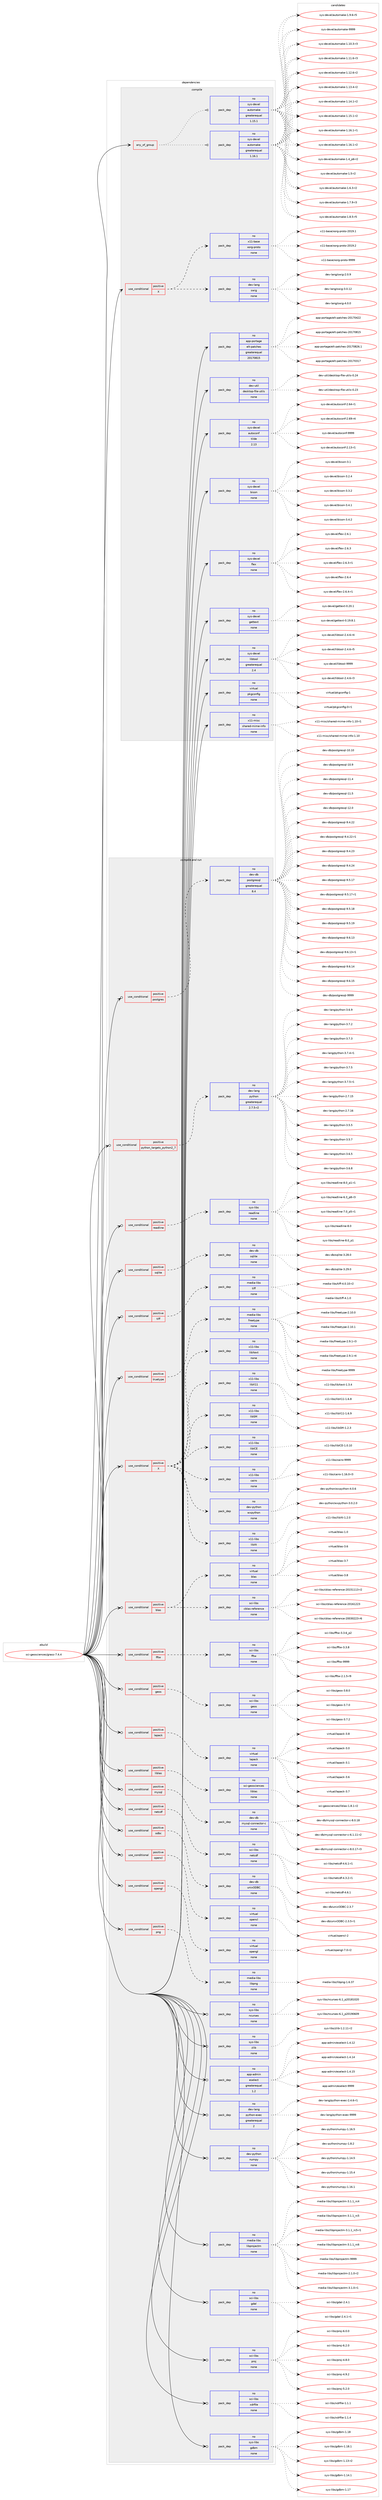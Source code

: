 digraph prolog {

# *************
# Graph options
# *************

newrank=true;
concentrate=true;
compound=true;
graph [rankdir=LR,fontname=Helvetica,fontsize=10,ranksep=1.5];#, ranksep=2.5, nodesep=0.2];
edge  [arrowhead=vee];
node  [fontname=Helvetica,fontsize=10];

# **********
# The ebuild
# **********

subgraph cluster_leftcol {
color=gray;
rank=same;
label=<<i>ebuild</i>>;
id [label="sci-geosciences/grass-7.4.4", color=red, width=4, href="../sci-geosciences/grass-7.4.4.svg"];
}

# ****************
# The dependencies
# ****************

subgraph cluster_midcol {
color=gray;
label=<<i>dependencies</i>>;
subgraph cluster_compile {
fillcolor="#eeeeee";
style=filled;
label=<<i>compile</i>>;
subgraph any14580 {
dependency854120 [label=<<TABLE BORDER="0" CELLBORDER="1" CELLSPACING="0" CELLPADDING="4"><TR><TD CELLPADDING="10">any_of_group</TD></TR></TABLE>>, shape=none, color=red];subgraph pack631668 {
dependency854121 [label=<<TABLE BORDER="0" CELLBORDER="1" CELLSPACING="0" CELLPADDING="4" WIDTH="220"><TR><TD ROWSPAN="6" CELLPADDING="30">pack_dep</TD></TR><TR><TD WIDTH="110">no</TD></TR><TR><TD>sys-devel</TD></TR><TR><TD>automake</TD></TR><TR><TD>greaterequal</TD></TR><TR><TD>1.16.1</TD></TR></TABLE>>, shape=none, color=blue];
}
dependency854120:e -> dependency854121:w [weight=20,style="dotted",arrowhead="oinv"];
subgraph pack631669 {
dependency854122 [label=<<TABLE BORDER="0" CELLBORDER="1" CELLSPACING="0" CELLPADDING="4" WIDTH="220"><TR><TD ROWSPAN="6" CELLPADDING="30">pack_dep</TD></TR><TR><TD WIDTH="110">no</TD></TR><TR><TD>sys-devel</TD></TR><TR><TD>automake</TD></TR><TR><TD>greaterequal</TD></TR><TR><TD>1.15.1</TD></TR></TABLE>>, shape=none, color=blue];
}
dependency854120:e -> dependency854122:w [weight=20,style="dotted",arrowhead="oinv"];
}
id:e -> dependency854120:w [weight=20,style="solid",arrowhead="vee"];
subgraph cond207363 {
dependency854123 [label=<<TABLE BORDER="0" CELLBORDER="1" CELLSPACING="0" CELLPADDING="4"><TR><TD ROWSPAN="3" CELLPADDING="10">use_conditional</TD></TR><TR><TD>positive</TD></TR><TR><TD>X</TD></TR></TABLE>>, shape=none, color=red];
subgraph pack631670 {
dependency854124 [label=<<TABLE BORDER="0" CELLBORDER="1" CELLSPACING="0" CELLPADDING="4" WIDTH="220"><TR><TD ROWSPAN="6" CELLPADDING="30">pack_dep</TD></TR><TR><TD WIDTH="110">no</TD></TR><TR><TD>dev-lang</TD></TR><TR><TD>swig</TD></TR><TR><TD>none</TD></TR><TR><TD></TD></TR></TABLE>>, shape=none, color=blue];
}
dependency854123:e -> dependency854124:w [weight=20,style="dashed",arrowhead="vee"];
subgraph pack631671 {
dependency854125 [label=<<TABLE BORDER="0" CELLBORDER="1" CELLSPACING="0" CELLPADDING="4" WIDTH="220"><TR><TD ROWSPAN="6" CELLPADDING="30">pack_dep</TD></TR><TR><TD WIDTH="110">no</TD></TR><TR><TD>x11-base</TD></TR><TR><TD>xorg-proto</TD></TR><TR><TD>none</TD></TR><TR><TD></TD></TR></TABLE>>, shape=none, color=blue];
}
dependency854123:e -> dependency854125:w [weight=20,style="dashed",arrowhead="vee"];
}
id:e -> dependency854123:w [weight=20,style="solid",arrowhead="vee"];
subgraph pack631672 {
dependency854126 [label=<<TABLE BORDER="0" CELLBORDER="1" CELLSPACING="0" CELLPADDING="4" WIDTH="220"><TR><TD ROWSPAN="6" CELLPADDING="30">pack_dep</TD></TR><TR><TD WIDTH="110">no</TD></TR><TR><TD>app-portage</TD></TR><TR><TD>elt-patches</TD></TR><TR><TD>greaterequal</TD></TR><TR><TD>20170815</TD></TR></TABLE>>, shape=none, color=blue];
}
id:e -> dependency854126:w [weight=20,style="solid",arrowhead="vee"];
subgraph pack631673 {
dependency854127 [label=<<TABLE BORDER="0" CELLBORDER="1" CELLSPACING="0" CELLPADDING="4" WIDTH="220"><TR><TD ROWSPAN="6" CELLPADDING="30">pack_dep</TD></TR><TR><TD WIDTH="110">no</TD></TR><TR><TD>dev-util</TD></TR><TR><TD>desktop-file-utils</TD></TR><TR><TD>none</TD></TR><TR><TD></TD></TR></TABLE>>, shape=none, color=blue];
}
id:e -> dependency854127:w [weight=20,style="solid",arrowhead="vee"];
subgraph pack631674 {
dependency854128 [label=<<TABLE BORDER="0" CELLBORDER="1" CELLSPACING="0" CELLPADDING="4" WIDTH="220"><TR><TD ROWSPAN="6" CELLPADDING="30">pack_dep</TD></TR><TR><TD WIDTH="110">no</TD></TR><TR><TD>sys-devel</TD></TR><TR><TD>autoconf</TD></TR><TR><TD>tilde</TD></TR><TR><TD>2.13</TD></TR></TABLE>>, shape=none, color=blue];
}
id:e -> dependency854128:w [weight=20,style="solid",arrowhead="vee"];
subgraph pack631675 {
dependency854129 [label=<<TABLE BORDER="0" CELLBORDER="1" CELLSPACING="0" CELLPADDING="4" WIDTH="220"><TR><TD ROWSPAN="6" CELLPADDING="30">pack_dep</TD></TR><TR><TD WIDTH="110">no</TD></TR><TR><TD>sys-devel</TD></TR><TR><TD>bison</TD></TR><TR><TD>none</TD></TR><TR><TD></TD></TR></TABLE>>, shape=none, color=blue];
}
id:e -> dependency854129:w [weight=20,style="solid",arrowhead="vee"];
subgraph pack631676 {
dependency854130 [label=<<TABLE BORDER="0" CELLBORDER="1" CELLSPACING="0" CELLPADDING="4" WIDTH="220"><TR><TD ROWSPAN="6" CELLPADDING="30">pack_dep</TD></TR><TR><TD WIDTH="110">no</TD></TR><TR><TD>sys-devel</TD></TR><TR><TD>flex</TD></TR><TR><TD>none</TD></TR><TR><TD></TD></TR></TABLE>>, shape=none, color=blue];
}
id:e -> dependency854130:w [weight=20,style="solid",arrowhead="vee"];
subgraph pack631677 {
dependency854131 [label=<<TABLE BORDER="0" CELLBORDER="1" CELLSPACING="0" CELLPADDING="4" WIDTH="220"><TR><TD ROWSPAN="6" CELLPADDING="30">pack_dep</TD></TR><TR><TD WIDTH="110">no</TD></TR><TR><TD>sys-devel</TD></TR><TR><TD>gettext</TD></TR><TR><TD>none</TD></TR><TR><TD></TD></TR></TABLE>>, shape=none, color=blue];
}
id:e -> dependency854131:w [weight=20,style="solid",arrowhead="vee"];
subgraph pack631678 {
dependency854132 [label=<<TABLE BORDER="0" CELLBORDER="1" CELLSPACING="0" CELLPADDING="4" WIDTH="220"><TR><TD ROWSPAN="6" CELLPADDING="30">pack_dep</TD></TR><TR><TD WIDTH="110">no</TD></TR><TR><TD>sys-devel</TD></TR><TR><TD>libtool</TD></TR><TR><TD>greaterequal</TD></TR><TR><TD>2.4</TD></TR></TABLE>>, shape=none, color=blue];
}
id:e -> dependency854132:w [weight=20,style="solid",arrowhead="vee"];
subgraph pack631679 {
dependency854133 [label=<<TABLE BORDER="0" CELLBORDER="1" CELLSPACING="0" CELLPADDING="4" WIDTH="220"><TR><TD ROWSPAN="6" CELLPADDING="30">pack_dep</TD></TR><TR><TD WIDTH="110">no</TD></TR><TR><TD>virtual</TD></TR><TR><TD>pkgconfig</TD></TR><TR><TD>none</TD></TR><TR><TD></TD></TR></TABLE>>, shape=none, color=blue];
}
id:e -> dependency854133:w [weight=20,style="solid",arrowhead="vee"];
subgraph pack631680 {
dependency854134 [label=<<TABLE BORDER="0" CELLBORDER="1" CELLSPACING="0" CELLPADDING="4" WIDTH="220"><TR><TD ROWSPAN="6" CELLPADDING="30">pack_dep</TD></TR><TR><TD WIDTH="110">no</TD></TR><TR><TD>x11-misc</TD></TR><TR><TD>shared-mime-info</TD></TR><TR><TD>none</TD></TR><TR><TD></TD></TR></TABLE>>, shape=none, color=blue];
}
id:e -> dependency854134:w [weight=20,style="solid",arrowhead="vee"];
}
subgraph cluster_compileandrun {
fillcolor="#eeeeee";
style=filled;
label=<<i>compile and run</i>>;
subgraph cond207364 {
dependency854135 [label=<<TABLE BORDER="0" CELLBORDER="1" CELLSPACING="0" CELLPADDING="4"><TR><TD ROWSPAN="3" CELLPADDING="10">use_conditional</TD></TR><TR><TD>positive</TD></TR><TR><TD>X</TD></TR></TABLE>>, shape=none, color=red];
subgraph pack631681 {
dependency854136 [label=<<TABLE BORDER="0" CELLBORDER="1" CELLSPACING="0" CELLPADDING="4" WIDTH="220"><TR><TD ROWSPAN="6" CELLPADDING="30">pack_dep</TD></TR><TR><TD WIDTH="110">no</TD></TR><TR><TD>dev-python</TD></TR><TR><TD>wxpython</TD></TR><TR><TD>none</TD></TR><TR><TD></TD></TR></TABLE>>, shape=none, color=blue];
}
dependency854135:e -> dependency854136:w [weight=20,style="dashed",arrowhead="vee"];
subgraph pack631682 {
dependency854137 [label=<<TABLE BORDER="0" CELLBORDER="1" CELLSPACING="0" CELLPADDING="4" WIDTH="220"><TR><TD ROWSPAN="6" CELLPADDING="30">pack_dep</TD></TR><TR><TD WIDTH="110">no</TD></TR><TR><TD>x11-libs</TD></TR><TR><TD>cairo</TD></TR><TR><TD>none</TD></TR><TR><TD></TD></TR></TABLE>>, shape=none, color=blue];
}
dependency854135:e -> dependency854137:w [weight=20,style="dashed",arrowhead="vee"];
subgraph pack631683 {
dependency854138 [label=<<TABLE BORDER="0" CELLBORDER="1" CELLSPACING="0" CELLPADDING="4" WIDTH="220"><TR><TD ROWSPAN="6" CELLPADDING="30">pack_dep</TD></TR><TR><TD WIDTH="110">no</TD></TR><TR><TD>x11-libs</TD></TR><TR><TD>libICE</TD></TR><TR><TD>none</TD></TR><TR><TD></TD></TR></TABLE>>, shape=none, color=blue];
}
dependency854135:e -> dependency854138:w [weight=20,style="dashed",arrowhead="vee"];
subgraph pack631684 {
dependency854139 [label=<<TABLE BORDER="0" CELLBORDER="1" CELLSPACING="0" CELLPADDING="4" WIDTH="220"><TR><TD ROWSPAN="6" CELLPADDING="30">pack_dep</TD></TR><TR><TD WIDTH="110">no</TD></TR><TR><TD>x11-libs</TD></TR><TR><TD>libSM</TD></TR><TR><TD>none</TD></TR><TR><TD></TD></TR></TABLE>>, shape=none, color=blue];
}
dependency854135:e -> dependency854139:w [weight=20,style="dashed",arrowhead="vee"];
subgraph pack631685 {
dependency854140 [label=<<TABLE BORDER="0" CELLBORDER="1" CELLSPACING="0" CELLPADDING="4" WIDTH="220"><TR><TD ROWSPAN="6" CELLPADDING="30">pack_dep</TD></TR><TR><TD WIDTH="110">no</TD></TR><TR><TD>x11-libs</TD></TR><TR><TD>libX11</TD></TR><TR><TD>none</TD></TR><TR><TD></TD></TR></TABLE>>, shape=none, color=blue];
}
dependency854135:e -> dependency854140:w [weight=20,style="dashed",arrowhead="vee"];
subgraph pack631686 {
dependency854141 [label=<<TABLE BORDER="0" CELLBORDER="1" CELLSPACING="0" CELLPADDING="4" WIDTH="220"><TR><TD ROWSPAN="6" CELLPADDING="30">pack_dep</TD></TR><TR><TD WIDTH="110">no</TD></TR><TR><TD>x11-libs</TD></TR><TR><TD>libXext</TD></TR><TR><TD>none</TD></TR><TR><TD></TD></TR></TABLE>>, shape=none, color=blue];
}
dependency854135:e -> dependency854141:w [weight=20,style="dashed",arrowhead="vee"];
subgraph pack631687 {
dependency854142 [label=<<TABLE BORDER="0" CELLBORDER="1" CELLSPACING="0" CELLPADDING="4" WIDTH="220"><TR><TD ROWSPAN="6" CELLPADDING="30">pack_dep</TD></TR><TR><TD WIDTH="110">no</TD></TR><TR><TD>x11-libs</TD></TR><TR><TD>libXt</TD></TR><TR><TD>none</TD></TR><TR><TD></TD></TR></TABLE>>, shape=none, color=blue];
}
dependency854135:e -> dependency854142:w [weight=20,style="dashed",arrowhead="vee"];
}
id:e -> dependency854135:w [weight=20,style="solid",arrowhead="odotvee"];
subgraph cond207365 {
dependency854143 [label=<<TABLE BORDER="0" CELLBORDER="1" CELLSPACING="0" CELLPADDING="4"><TR><TD ROWSPAN="3" CELLPADDING="10">use_conditional</TD></TR><TR><TD>positive</TD></TR><TR><TD>blas</TD></TR></TABLE>>, shape=none, color=red];
subgraph pack631688 {
dependency854144 [label=<<TABLE BORDER="0" CELLBORDER="1" CELLSPACING="0" CELLPADDING="4" WIDTH="220"><TR><TD ROWSPAN="6" CELLPADDING="30">pack_dep</TD></TR><TR><TD WIDTH="110">no</TD></TR><TR><TD>sci-libs</TD></TR><TR><TD>cblas-reference</TD></TR><TR><TD>none</TD></TR><TR><TD></TD></TR></TABLE>>, shape=none, color=blue];
}
dependency854143:e -> dependency854144:w [weight=20,style="dashed",arrowhead="vee"];
subgraph pack631689 {
dependency854145 [label=<<TABLE BORDER="0" CELLBORDER="1" CELLSPACING="0" CELLPADDING="4" WIDTH="220"><TR><TD ROWSPAN="6" CELLPADDING="30">pack_dep</TD></TR><TR><TD WIDTH="110">no</TD></TR><TR><TD>virtual</TD></TR><TR><TD>blas</TD></TR><TR><TD>none</TD></TR><TR><TD></TD></TR></TABLE>>, shape=none, color=blue];
}
dependency854143:e -> dependency854145:w [weight=20,style="dashed",arrowhead="vee"];
}
id:e -> dependency854143:w [weight=20,style="solid",arrowhead="odotvee"];
subgraph cond207366 {
dependency854146 [label=<<TABLE BORDER="0" CELLBORDER="1" CELLSPACING="0" CELLPADDING="4"><TR><TD ROWSPAN="3" CELLPADDING="10">use_conditional</TD></TR><TR><TD>positive</TD></TR><TR><TD>fftw</TD></TR></TABLE>>, shape=none, color=red];
subgraph pack631690 {
dependency854147 [label=<<TABLE BORDER="0" CELLBORDER="1" CELLSPACING="0" CELLPADDING="4" WIDTH="220"><TR><TD ROWSPAN="6" CELLPADDING="30">pack_dep</TD></TR><TR><TD WIDTH="110">no</TD></TR><TR><TD>sci-libs</TD></TR><TR><TD>fftw</TD></TR><TR><TD>none</TD></TR><TR><TD></TD></TR></TABLE>>, shape=none, color=blue];
}
dependency854146:e -> dependency854147:w [weight=20,style="dashed",arrowhead="vee"];
}
id:e -> dependency854146:w [weight=20,style="solid",arrowhead="odotvee"];
subgraph cond207367 {
dependency854148 [label=<<TABLE BORDER="0" CELLBORDER="1" CELLSPACING="0" CELLPADDING="4"><TR><TD ROWSPAN="3" CELLPADDING="10">use_conditional</TD></TR><TR><TD>positive</TD></TR><TR><TD>geos</TD></TR></TABLE>>, shape=none, color=red];
subgraph pack631691 {
dependency854149 [label=<<TABLE BORDER="0" CELLBORDER="1" CELLSPACING="0" CELLPADDING="4" WIDTH="220"><TR><TD ROWSPAN="6" CELLPADDING="30">pack_dep</TD></TR><TR><TD WIDTH="110">no</TD></TR><TR><TD>sci-libs</TD></TR><TR><TD>geos</TD></TR><TR><TD>none</TD></TR><TR><TD></TD></TR></TABLE>>, shape=none, color=blue];
}
dependency854148:e -> dependency854149:w [weight=20,style="dashed",arrowhead="vee"];
}
id:e -> dependency854148:w [weight=20,style="solid",arrowhead="odotvee"];
subgraph cond207368 {
dependency854150 [label=<<TABLE BORDER="0" CELLBORDER="1" CELLSPACING="0" CELLPADDING="4"><TR><TD ROWSPAN="3" CELLPADDING="10">use_conditional</TD></TR><TR><TD>positive</TD></TR><TR><TD>lapack</TD></TR></TABLE>>, shape=none, color=red];
subgraph pack631692 {
dependency854151 [label=<<TABLE BORDER="0" CELLBORDER="1" CELLSPACING="0" CELLPADDING="4" WIDTH="220"><TR><TD ROWSPAN="6" CELLPADDING="30">pack_dep</TD></TR><TR><TD WIDTH="110">no</TD></TR><TR><TD>virtual</TD></TR><TR><TD>lapack</TD></TR><TR><TD>none</TD></TR><TR><TD></TD></TR></TABLE>>, shape=none, color=blue];
}
dependency854150:e -> dependency854151:w [weight=20,style="dashed",arrowhead="vee"];
}
id:e -> dependency854150:w [weight=20,style="solid",arrowhead="odotvee"];
subgraph cond207369 {
dependency854152 [label=<<TABLE BORDER="0" CELLBORDER="1" CELLSPACING="0" CELLPADDING="4"><TR><TD ROWSPAN="3" CELLPADDING="10">use_conditional</TD></TR><TR><TD>positive</TD></TR><TR><TD>liblas</TD></TR></TABLE>>, shape=none, color=red];
subgraph pack631693 {
dependency854153 [label=<<TABLE BORDER="0" CELLBORDER="1" CELLSPACING="0" CELLPADDING="4" WIDTH="220"><TR><TD ROWSPAN="6" CELLPADDING="30">pack_dep</TD></TR><TR><TD WIDTH="110">no</TD></TR><TR><TD>sci-geosciences</TD></TR><TR><TD>liblas</TD></TR><TR><TD>none</TD></TR><TR><TD></TD></TR></TABLE>>, shape=none, color=blue];
}
dependency854152:e -> dependency854153:w [weight=20,style="dashed",arrowhead="vee"];
}
id:e -> dependency854152:w [weight=20,style="solid",arrowhead="odotvee"];
subgraph cond207370 {
dependency854154 [label=<<TABLE BORDER="0" CELLBORDER="1" CELLSPACING="0" CELLPADDING="4"><TR><TD ROWSPAN="3" CELLPADDING="10">use_conditional</TD></TR><TR><TD>positive</TD></TR><TR><TD>mysql</TD></TR></TABLE>>, shape=none, color=red];
subgraph pack631694 {
dependency854155 [label=<<TABLE BORDER="0" CELLBORDER="1" CELLSPACING="0" CELLPADDING="4" WIDTH="220"><TR><TD ROWSPAN="6" CELLPADDING="30">pack_dep</TD></TR><TR><TD WIDTH="110">no</TD></TR><TR><TD>dev-db</TD></TR><TR><TD>mysql-connector-c</TD></TR><TR><TD>none</TD></TR><TR><TD></TD></TR></TABLE>>, shape=none, color=blue];
}
dependency854154:e -> dependency854155:w [weight=20,style="dashed",arrowhead="vee"];
}
id:e -> dependency854154:w [weight=20,style="solid",arrowhead="odotvee"];
subgraph cond207371 {
dependency854156 [label=<<TABLE BORDER="0" CELLBORDER="1" CELLSPACING="0" CELLPADDING="4"><TR><TD ROWSPAN="3" CELLPADDING="10">use_conditional</TD></TR><TR><TD>positive</TD></TR><TR><TD>netcdf</TD></TR></TABLE>>, shape=none, color=red];
subgraph pack631695 {
dependency854157 [label=<<TABLE BORDER="0" CELLBORDER="1" CELLSPACING="0" CELLPADDING="4" WIDTH="220"><TR><TD ROWSPAN="6" CELLPADDING="30">pack_dep</TD></TR><TR><TD WIDTH="110">no</TD></TR><TR><TD>sci-libs</TD></TR><TR><TD>netcdf</TD></TR><TR><TD>none</TD></TR><TR><TD></TD></TR></TABLE>>, shape=none, color=blue];
}
dependency854156:e -> dependency854157:w [weight=20,style="dashed",arrowhead="vee"];
}
id:e -> dependency854156:w [weight=20,style="solid",arrowhead="odotvee"];
subgraph cond207372 {
dependency854158 [label=<<TABLE BORDER="0" CELLBORDER="1" CELLSPACING="0" CELLPADDING="4"><TR><TD ROWSPAN="3" CELLPADDING="10">use_conditional</TD></TR><TR><TD>positive</TD></TR><TR><TD>odbc</TD></TR></TABLE>>, shape=none, color=red];
subgraph pack631696 {
dependency854159 [label=<<TABLE BORDER="0" CELLBORDER="1" CELLSPACING="0" CELLPADDING="4" WIDTH="220"><TR><TD ROWSPAN="6" CELLPADDING="30">pack_dep</TD></TR><TR><TD WIDTH="110">no</TD></TR><TR><TD>dev-db</TD></TR><TR><TD>unixODBC</TD></TR><TR><TD>none</TD></TR><TR><TD></TD></TR></TABLE>>, shape=none, color=blue];
}
dependency854158:e -> dependency854159:w [weight=20,style="dashed",arrowhead="vee"];
}
id:e -> dependency854158:w [weight=20,style="solid",arrowhead="odotvee"];
subgraph cond207373 {
dependency854160 [label=<<TABLE BORDER="0" CELLBORDER="1" CELLSPACING="0" CELLPADDING="4"><TR><TD ROWSPAN="3" CELLPADDING="10">use_conditional</TD></TR><TR><TD>positive</TD></TR><TR><TD>opencl</TD></TR></TABLE>>, shape=none, color=red];
subgraph pack631697 {
dependency854161 [label=<<TABLE BORDER="0" CELLBORDER="1" CELLSPACING="0" CELLPADDING="4" WIDTH="220"><TR><TD ROWSPAN="6" CELLPADDING="30">pack_dep</TD></TR><TR><TD WIDTH="110">no</TD></TR><TR><TD>virtual</TD></TR><TR><TD>opencl</TD></TR><TR><TD>none</TD></TR><TR><TD></TD></TR></TABLE>>, shape=none, color=blue];
}
dependency854160:e -> dependency854161:w [weight=20,style="dashed",arrowhead="vee"];
}
id:e -> dependency854160:w [weight=20,style="solid",arrowhead="odotvee"];
subgraph cond207374 {
dependency854162 [label=<<TABLE BORDER="0" CELLBORDER="1" CELLSPACING="0" CELLPADDING="4"><TR><TD ROWSPAN="3" CELLPADDING="10">use_conditional</TD></TR><TR><TD>positive</TD></TR><TR><TD>opengl</TD></TR></TABLE>>, shape=none, color=red];
subgraph pack631698 {
dependency854163 [label=<<TABLE BORDER="0" CELLBORDER="1" CELLSPACING="0" CELLPADDING="4" WIDTH="220"><TR><TD ROWSPAN="6" CELLPADDING="30">pack_dep</TD></TR><TR><TD WIDTH="110">no</TD></TR><TR><TD>virtual</TD></TR><TR><TD>opengl</TD></TR><TR><TD>none</TD></TR><TR><TD></TD></TR></TABLE>>, shape=none, color=blue];
}
dependency854162:e -> dependency854163:w [weight=20,style="dashed",arrowhead="vee"];
}
id:e -> dependency854162:w [weight=20,style="solid",arrowhead="odotvee"];
subgraph cond207375 {
dependency854164 [label=<<TABLE BORDER="0" CELLBORDER="1" CELLSPACING="0" CELLPADDING="4"><TR><TD ROWSPAN="3" CELLPADDING="10">use_conditional</TD></TR><TR><TD>positive</TD></TR><TR><TD>png</TD></TR></TABLE>>, shape=none, color=red];
subgraph pack631699 {
dependency854165 [label=<<TABLE BORDER="0" CELLBORDER="1" CELLSPACING="0" CELLPADDING="4" WIDTH="220"><TR><TD ROWSPAN="6" CELLPADDING="30">pack_dep</TD></TR><TR><TD WIDTH="110">no</TD></TR><TR><TD>media-libs</TD></TR><TR><TD>libpng</TD></TR><TR><TD>none</TD></TR><TR><TD></TD></TR></TABLE>>, shape=none, color=blue];
}
dependency854164:e -> dependency854165:w [weight=20,style="dashed",arrowhead="vee"];
}
id:e -> dependency854164:w [weight=20,style="solid",arrowhead="odotvee"];
subgraph cond207376 {
dependency854166 [label=<<TABLE BORDER="0" CELLBORDER="1" CELLSPACING="0" CELLPADDING="4"><TR><TD ROWSPAN="3" CELLPADDING="10">use_conditional</TD></TR><TR><TD>positive</TD></TR><TR><TD>postgres</TD></TR></TABLE>>, shape=none, color=red];
subgraph pack631700 {
dependency854167 [label=<<TABLE BORDER="0" CELLBORDER="1" CELLSPACING="0" CELLPADDING="4" WIDTH="220"><TR><TD ROWSPAN="6" CELLPADDING="30">pack_dep</TD></TR><TR><TD WIDTH="110">no</TD></TR><TR><TD>dev-db</TD></TR><TR><TD>postgresql</TD></TR><TR><TD>greaterequal</TD></TR><TR><TD>8.4</TD></TR></TABLE>>, shape=none, color=blue];
}
dependency854166:e -> dependency854167:w [weight=20,style="dashed",arrowhead="vee"];
}
id:e -> dependency854166:w [weight=20,style="solid",arrowhead="odotvee"];
subgraph cond207377 {
dependency854168 [label=<<TABLE BORDER="0" CELLBORDER="1" CELLSPACING="0" CELLPADDING="4"><TR><TD ROWSPAN="3" CELLPADDING="10">use_conditional</TD></TR><TR><TD>positive</TD></TR><TR><TD>python_targets_python2_7</TD></TR></TABLE>>, shape=none, color=red];
subgraph pack631701 {
dependency854169 [label=<<TABLE BORDER="0" CELLBORDER="1" CELLSPACING="0" CELLPADDING="4" WIDTH="220"><TR><TD ROWSPAN="6" CELLPADDING="30">pack_dep</TD></TR><TR><TD WIDTH="110">no</TD></TR><TR><TD>dev-lang</TD></TR><TR><TD>python</TD></TR><TR><TD>greaterequal</TD></TR><TR><TD>2.7.5-r2</TD></TR></TABLE>>, shape=none, color=blue];
}
dependency854168:e -> dependency854169:w [weight=20,style="dashed",arrowhead="vee"];
}
id:e -> dependency854168:w [weight=20,style="solid",arrowhead="odotvee"];
subgraph cond207378 {
dependency854170 [label=<<TABLE BORDER="0" CELLBORDER="1" CELLSPACING="0" CELLPADDING="4"><TR><TD ROWSPAN="3" CELLPADDING="10">use_conditional</TD></TR><TR><TD>positive</TD></TR><TR><TD>readline</TD></TR></TABLE>>, shape=none, color=red];
subgraph pack631702 {
dependency854171 [label=<<TABLE BORDER="0" CELLBORDER="1" CELLSPACING="0" CELLPADDING="4" WIDTH="220"><TR><TD ROWSPAN="6" CELLPADDING="30">pack_dep</TD></TR><TR><TD WIDTH="110">no</TD></TR><TR><TD>sys-libs</TD></TR><TR><TD>readline</TD></TR><TR><TD>none</TD></TR><TR><TD></TD></TR></TABLE>>, shape=none, color=blue];
}
dependency854170:e -> dependency854171:w [weight=20,style="dashed",arrowhead="vee"];
}
id:e -> dependency854170:w [weight=20,style="solid",arrowhead="odotvee"];
subgraph cond207379 {
dependency854172 [label=<<TABLE BORDER="0" CELLBORDER="1" CELLSPACING="0" CELLPADDING="4"><TR><TD ROWSPAN="3" CELLPADDING="10">use_conditional</TD></TR><TR><TD>positive</TD></TR><TR><TD>sqlite</TD></TR></TABLE>>, shape=none, color=red];
subgraph pack631703 {
dependency854173 [label=<<TABLE BORDER="0" CELLBORDER="1" CELLSPACING="0" CELLPADDING="4" WIDTH="220"><TR><TD ROWSPAN="6" CELLPADDING="30">pack_dep</TD></TR><TR><TD WIDTH="110">no</TD></TR><TR><TD>dev-db</TD></TR><TR><TD>sqlite</TD></TR><TR><TD>none</TD></TR><TR><TD></TD></TR></TABLE>>, shape=none, color=blue];
}
dependency854172:e -> dependency854173:w [weight=20,style="dashed",arrowhead="vee"];
}
id:e -> dependency854172:w [weight=20,style="solid",arrowhead="odotvee"];
subgraph cond207380 {
dependency854174 [label=<<TABLE BORDER="0" CELLBORDER="1" CELLSPACING="0" CELLPADDING="4"><TR><TD ROWSPAN="3" CELLPADDING="10">use_conditional</TD></TR><TR><TD>positive</TD></TR><TR><TD>tiff</TD></TR></TABLE>>, shape=none, color=red];
subgraph pack631704 {
dependency854175 [label=<<TABLE BORDER="0" CELLBORDER="1" CELLSPACING="0" CELLPADDING="4" WIDTH="220"><TR><TD ROWSPAN="6" CELLPADDING="30">pack_dep</TD></TR><TR><TD WIDTH="110">no</TD></TR><TR><TD>media-libs</TD></TR><TR><TD>tiff</TD></TR><TR><TD>none</TD></TR><TR><TD></TD></TR></TABLE>>, shape=none, color=blue];
}
dependency854174:e -> dependency854175:w [weight=20,style="dashed",arrowhead="vee"];
}
id:e -> dependency854174:w [weight=20,style="solid",arrowhead="odotvee"];
subgraph cond207381 {
dependency854176 [label=<<TABLE BORDER="0" CELLBORDER="1" CELLSPACING="0" CELLPADDING="4"><TR><TD ROWSPAN="3" CELLPADDING="10">use_conditional</TD></TR><TR><TD>positive</TD></TR><TR><TD>truetype</TD></TR></TABLE>>, shape=none, color=red];
subgraph pack631705 {
dependency854177 [label=<<TABLE BORDER="0" CELLBORDER="1" CELLSPACING="0" CELLPADDING="4" WIDTH="220"><TR><TD ROWSPAN="6" CELLPADDING="30">pack_dep</TD></TR><TR><TD WIDTH="110">no</TD></TR><TR><TD>media-libs</TD></TR><TR><TD>freetype</TD></TR><TR><TD>none</TD></TR><TR><TD></TD></TR></TABLE>>, shape=none, color=blue];
}
dependency854176:e -> dependency854177:w [weight=20,style="dashed",arrowhead="vee"];
}
id:e -> dependency854176:w [weight=20,style="solid",arrowhead="odotvee"];
subgraph pack631706 {
dependency854178 [label=<<TABLE BORDER="0" CELLBORDER="1" CELLSPACING="0" CELLPADDING="4" WIDTH="220"><TR><TD ROWSPAN="6" CELLPADDING="30">pack_dep</TD></TR><TR><TD WIDTH="110">no</TD></TR><TR><TD>app-admin</TD></TR><TR><TD>eselect</TD></TR><TR><TD>greaterequal</TD></TR><TR><TD>1.2</TD></TR></TABLE>>, shape=none, color=blue];
}
id:e -> dependency854178:w [weight=20,style="solid",arrowhead="odotvee"];
subgraph pack631707 {
dependency854179 [label=<<TABLE BORDER="0" CELLBORDER="1" CELLSPACING="0" CELLPADDING="4" WIDTH="220"><TR><TD ROWSPAN="6" CELLPADDING="30">pack_dep</TD></TR><TR><TD WIDTH="110">no</TD></TR><TR><TD>dev-lang</TD></TR><TR><TD>python-exec</TD></TR><TR><TD>greaterequal</TD></TR><TR><TD>2</TD></TR></TABLE>>, shape=none, color=blue];
}
id:e -> dependency854179:w [weight=20,style="solid",arrowhead="odotvee"];
subgraph pack631708 {
dependency854180 [label=<<TABLE BORDER="0" CELLBORDER="1" CELLSPACING="0" CELLPADDING="4" WIDTH="220"><TR><TD ROWSPAN="6" CELLPADDING="30">pack_dep</TD></TR><TR><TD WIDTH="110">no</TD></TR><TR><TD>dev-python</TD></TR><TR><TD>numpy</TD></TR><TR><TD>none</TD></TR><TR><TD></TD></TR></TABLE>>, shape=none, color=blue];
}
id:e -> dependency854180:w [weight=20,style="solid",arrowhead="odotvee"];
subgraph pack631709 {
dependency854181 [label=<<TABLE BORDER="0" CELLBORDER="1" CELLSPACING="0" CELLPADDING="4" WIDTH="220"><TR><TD ROWSPAN="6" CELLPADDING="30">pack_dep</TD></TR><TR><TD WIDTH="110">no</TD></TR><TR><TD>media-libs</TD></TR><TR><TD>libprojectm</TD></TR><TR><TD>none</TD></TR><TR><TD></TD></TR></TABLE>>, shape=none, color=blue];
}
id:e -> dependency854181:w [weight=20,style="solid",arrowhead="odotvee"];
subgraph pack631710 {
dependency854182 [label=<<TABLE BORDER="0" CELLBORDER="1" CELLSPACING="0" CELLPADDING="4" WIDTH="220"><TR><TD ROWSPAN="6" CELLPADDING="30">pack_dep</TD></TR><TR><TD WIDTH="110">no</TD></TR><TR><TD>sci-libs</TD></TR><TR><TD>gdal</TD></TR><TR><TD>none</TD></TR><TR><TD></TD></TR></TABLE>>, shape=none, color=blue];
}
id:e -> dependency854182:w [weight=20,style="solid",arrowhead="odotvee"];
subgraph pack631711 {
dependency854183 [label=<<TABLE BORDER="0" CELLBORDER="1" CELLSPACING="0" CELLPADDING="4" WIDTH="220"><TR><TD ROWSPAN="6" CELLPADDING="30">pack_dep</TD></TR><TR><TD WIDTH="110">no</TD></TR><TR><TD>sci-libs</TD></TR><TR><TD>proj</TD></TR><TR><TD>none</TD></TR><TR><TD></TD></TR></TABLE>>, shape=none, color=blue];
}
id:e -> dependency854183:w [weight=20,style="solid",arrowhead="odotvee"];
subgraph pack631712 {
dependency854184 [label=<<TABLE BORDER="0" CELLBORDER="1" CELLSPACING="0" CELLPADDING="4" WIDTH="220"><TR><TD ROWSPAN="6" CELLPADDING="30">pack_dep</TD></TR><TR><TD WIDTH="110">no</TD></TR><TR><TD>sci-libs</TD></TR><TR><TD>xdrfile</TD></TR><TR><TD>none</TD></TR><TR><TD></TD></TR></TABLE>>, shape=none, color=blue];
}
id:e -> dependency854184:w [weight=20,style="solid",arrowhead="odotvee"];
subgraph pack631713 {
dependency854185 [label=<<TABLE BORDER="0" CELLBORDER="1" CELLSPACING="0" CELLPADDING="4" WIDTH="220"><TR><TD ROWSPAN="6" CELLPADDING="30">pack_dep</TD></TR><TR><TD WIDTH="110">no</TD></TR><TR><TD>sys-libs</TD></TR><TR><TD>gdbm</TD></TR><TR><TD>none</TD></TR><TR><TD></TD></TR></TABLE>>, shape=none, color=blue];
}
id:e -> dependency854185:w [weight=20,style="solid",arrowhead="odotvee"];
subgraph pack631714 {
dependency854186 [label=<<TABLE BORDER="0" CELLBORDER="1" CELLSPACING="0" CELLPADDING="4" WIDTH="220"><TR><TD ROWSPAN="6" CELLPADDING="30">pack_dep</TD></TR><TR><TD WIDTH="110">no</TD></TR><TR><TD>sys-libs</TD></TR><TR><TD>ncurses</TD></TR><TR><TD>none</TD></TR><TR><TD></TD></TR></TABLE>>, shape=none, color=blue];
}
id:e -> dependency854186:w [weight=20,style="solid",arrowhead="odotvee"];
subgraph pack631715 {
dependency854187 [label=<<TABLE BORDER="0" CELLBORDER="1" CELLSPACING="0" CELLPADDING="4" WIDTH="220"><TR><TD ROWSPAN="6" CELLPADDING="30">pack_dep</TD></TR><TR><TD WIDTH="110">no</TD></TR><TR><TD>sys-libs</TD></TR><TR><TD>zlib</TD></TR><TR><TD>none</TD></TR><TR><TD></TD></TR></TABLE>>, shape=none, color=blue];
}
id:e -> dependency854187:w [weight=20,style="solid",arrowhead="odotvee"];
}
subgraph cluster_run {
fillcolor="#eeeeee";
style=filled;
label=<<i>run</i>>;
}
}

# **************
# The candidates
# **************

subgraph cluster_choices {
rank=same;
color=gray;
label=<<i>candidates</i>>;

subgraph choice631668 {
color=black;
nodesep=1;
choice11512111545100101118101108479711711611110997107101454946494846514511451 [label="sys-devel/automake-1.10.3-r3", color=red, width=4,href="../sys-devel/automake-1.10.3-r3.svg"];
choice11512111545100101118101108479711711611110997107101454946494946544511451 [label="sys-devel/automake-1.11.6-r3", color=red, width=4,href="../sys-devel/automake-1.11.6-r3.svg"];
choice11512111545100101118101108479711711611110997107101454946495046544511450 [label="sys-devel/automake-1.12.6-r2", color=red, width=4,href="../sys-devel/automake-1.12.6-r2.svg"];
choice11512111545100101118101108479711711611110997107101454946495146524511450 [label="sys-devel/automake-1.13.4-r2", color=red, width=4,href="../sys-devel/automake-1.13.4-r2.svg"];
choice11512111545100101118101108479711711611110997107101454946495246494511450 [label="sys-devel/automake-1.14.1-r2", color=red, width=4,href="../sys-devel/automake-1.14.1-r2.svg"];
choice11512111545100101118101108479711711611110997107101454946495346494511450 [label="sys-devel/automake-1.15.1-r2", color=red, width=4,href="../sys-devel/automake-1.15.1-r2.svg"];
choice11512111545100101118101108479711711611110997107101454946495446494511449 [label="sys-devel/automake-1.16.1-r1", color=red, width=4,href="../sys-devel/automake-1.16.1-r1.svg"];
choice11512111545100101118101108479711711611110997107101454946495446494511450 [label="sys-devel/automake-1.16.1-r2", color=red, width=4,href="../sys-devel/automake-1.16.1-r2.svg"];
choice115121115451001011181011084797117116111109971071014549465295112544511450 [label="sys-devel/automake-1.4_p6-r2", color=red, width=4,href="../sys-devel/automake-1.4_p6-r2.svg"];
choice11512111545100101118101108479711711611110997107101454946534511450 [label="sys-devel/automake-1.5-r2", color=red, width=4,href="../sys-devel/automake-1.5-r2.svg"];
choice115121115451001011181011084797117116111109971071014549465446514511450 [label="sys-devel/automake-1.6.3-r2", color=red, width=4,href="../sys-devel/automake-1.6.3-r2.svg"];
choice115121115451001011181011084797117116111109971071014549465546574511451 [label="sys-devel/automake-1.7.9-r3", color=red, width=4,href="../sys-devel/automake-1.7.9-r3.svg"];
choice115121115451001011181011084797117116111109971071014549465646534511453 [label="sys-devel/automake-1.8.5-r5", color=red, width=4,href="../sys-devel/automake-1.8.5-r5.svg"];
choice115121115451001011181011084797117116111109971071014549465746544511453 [label="sys-devel/automake-1.9.6-r5", color=red, width=4,href="../sys-devel/automake-1.9.6-r5.svg"];
choice115121115451001011181011084797117116111109971071014557575757 [label="sys-devel/automake-9999", color=red, width=4,href="../sys-devel/automake-9999.svg"];
dependency854121:e -> choice11512111545100101118101108479711711611110997107101454946494846514511451:w [style=dotted,weight="100"];
dependency854121:e -> choice11512111545100101118101108479711711611110997107101454946494946544511451:w [style=dotted,weight="100"];
dependency854121:e -> choice11512111545100101118101108479711711611110997107101454946495046544511450:w [style=dotted,weight="100"];
dependency854121:e -> choice11512111545100101118101108479711711611110997107101454946495146524511450:w [style=dotted,weight="100"];
dependency854121:e -> choice11512111545100101118101108479711711611110997107101454946495246494511450:w [style=dotted,weight="100"];
dependency854121:e -> choice11512111545100101118101108479711711611110997107101454946495346494511450:w [style=dotted,weight="100"];
dependency854121:e -> choice11512111545100101118101108479711711611110997107101454946495446494511449:w [style=dotted,weight="100"];
dependency854121:e -> choice11512111545100101118101108479711711611110997107101454946495446494511450:w [style=dotted,weight="100"];
dependency854121:e -> choice115121115451001011181011084797117116111109971071014549465295112544511450:w [style=dotted,weight="100"];
dependency854121:e -> choice11512111545100101118101108479711711611110997107101454946534511450:w [style=dotted,weight="100"];
dependency854121:e -> choice115121115451001011181011084797117116111109971071014549465446514511450:w [style=dotted,weight="100"];
dependency854121:e -> choice115121115451001011181011084797117116111109971071014549465546574511451:w [style=dotted,weight="100"];
dependency854121:e -> choice115121115451001011181011084797117116111109971071014549465646534511453:w [style=dotted,weight="100"];
dependency854121:e -> choice115121115451001011181011084797117116111109971071014549465746544511453:w [style=dotted,weight="100"];
dependency854121:e -> choice115121115451001011181011084797117116111109971071014557575757:w [style=dotted,weight="100"];
}
subgraph choice631669 {
color=black;
nodesep=1;
choice11512111545100101118101108479711711611110997107101454946494846514511451 [label="sys-devel/automake-1.10.3-r3", color=red, width=4,href="../sys-devel/automake-1.10.3-r3.svg"];
choice11512111545100101118101108479711711611110997107101454946494946544511451 [label="sys-devel/automake-1.11.6-r3", color=red, width=4,href="../sys-devel/automake-1.11.6-r3.svg"];
choice11512111545100101118101108479711711611110997107101454946495046544511450 [label="sys-devel/automake-1.12.6-r2", color=red, width=4,href="../sys-devel/automake-1.12.6-r2.svg"];
choice11512111545100101118101108479711711611110997107101454946495146524511450 [label="sys-devel/automake-1.13.4-r2", color=red, width=4,href="../sys-devel/automake-1.13.4-r2.svg"];
choice11512111545100101118101108479711711611110997107101454946495246494511450 [label="sys-devel/automake-1.14.1-r2", color=red, width=4,href="../sys-devel/automake-1.14.1-r2.svg"];
choice11512111545100101118101108479711711611110997107101454946495346494511450 [label="sys-devel/automake-1.15.1-r2", color=red, width=4,href="../sys-devel/automake-1.15.1-r2.svg"];
choice11512111545100101118101108479711711611110997107101454946495446494511449 [label="sys-devel/automake-1.16.1-r1", color=red, width=4,href="../sys-devel/automake-1.16.1-r1.svg"];
choice11512111545100101118101108479711711611110997107101454946495446494511450 [label="sys-devel/automake-1.16.1-r2", color=red, width=4,href="../sys-devel/automake-1.16.1-r2.svg"];
choice115121115451001011181011084797117116111109971071014549465295112544511450 [label="sys-devel/automake-1.4_p6-r2", color=red, width=4,href="../sys-devel/automake-1.4_p6-r2.svg"];
choice11512111545100101118101108479711711611110997107101454946534511450 [label="sys-devel/automake-1.5-r2", color=red, width=4,href="../sys-devel/automake-1.5-r2.svg"];
choice115121115451001011181011084797117116111109971071014549465446514511450 [label="sys-devel/automake-1.6.3-r2", color=red, width=4,href="../sys-devel/automake-1.6.3-r2.svg"];
choice115121115451001011181011084797117116111109971071014549465546574511451 [label="sys-devel/automake-1.7.9-r3", color=red, width=4,href="../sys-devel/automake-1.7.9-r3.svg"];
choice115121115451001011181011084797117116111109971071014549465646534511453 [label="sys-devel/automake-1.8.5-r5", color=red, width=4,href="../sys-devel/automake-1.8.5-r5.svg"];
choice115121115451001011181011084797117116111109971071014549465746544511453 [label="sys-devel/automake-1.9.6-r5", color=red, width=4,href="../sys-devel/automake-1.9.6-r5.svg"];
choice115121115451001011181011084797117116111109971071014557575757 [label="sys-devel/automake-9999", color=red, width=4,href="../sys-devel/automake-9999.svg"];
dependency854122:e -> choice11512111545100101118101108479711711611110997107101454946494846514511451:w [style=dotted,weight="100"];
dependency854122:e -> choice11512111545100101118101108479711711611110997107101454946494946544511451:w [style=dotted,weight="100"];
dependency854122:e -> choice11512111545100101118101108479711711611110997107101454946495046544511450:w [style=dotted,weight="100"];
dependency854122:e -> choice11512111545100101118101108479711711611110997107101454946495146524511450:w [style=dotted,weight="100"];
dependency854122:e -> choice11512111545100101118101108479711711611110997107101454946495246494511450:w [style=dotted,weight="100"];
dependency854122:e -> choice11512111545100101118101108479711711611110997107101454946495346494511450:w [style=dotted,weight="100"];
dependency854122:e -> choice11512111545100101118101108479711711611110997107101454946495446494511449:w [style=dotted,weight="100"];
dependency854122:e -> choice11512111545100101118101108479711711611110997107101454946495446494511450:w [style=dotted,weight="100"];
dependency854122:e -> choice115121115451001011181011084797117116111109971071014549465295112544511450:w [style=dotted,weight="100"];
dependency854122:e -> choice11512111545100101118101108479711711611110997107101454946534511450:w [style=dotted,weight="100"];
dependency854122:e -> choice115121115451001011181011084797117116111109971071014549465446514511450:w [style=dotted,weight="100"];
dependency854122:e -> choice115121115451001011181011084797117116111109971071014549465546574511451:w [style=dotted,weight="100"];
dependency854122:e -> choice115121115451001011181011084797117116111109971071014549465646534511453:w [style=dotted,weight="100"];
dependency854122:e -> choice115121115451001011181011084797117116111109971071014549465746544511453:w [style=dotted,weight="100"];
dependency854122:e -> choice115121115451001011181011084797117116111109971071014557575757:w [style=dotted,weight="100"];
}
subgraph choice631670 {
color=black;
nodesep=1;
choice100101118451089711010347115119105103455046484657 [label="dev-lang/swig-2.0.9", color=red, width=4,href="../dev-lang/swig-2.0.9.svg"];
choice10010111845108971101034711511910510345514648464950 [label="dev-lang/swig-3.0.12", color=red, width=4,href="../dev-lang/swig-3.0.12.svg"];
choice100101118451089711010347115119105103455246484648 [label="dev-lang/swig-4.0.0", color=red, width=4,href="../dev-lang/swig-4.0.0.svg"];
dependency854124:e -> choice100101118451089711010347115119105103455046484657:w [style=dotted,weight="100"];
dependency854124:e -> choice10010111845108971101034711511910510345514648464950:w [style=dotted,weight="100"];
dependency854124:e -> choice100101118451089711010347115119105103455246484648:w [style=dotted,weight="100"];
}
subgraph choice631671 {
color=black;
nodesep=1;
choice1204949459897115101471201111141034511211411111611145504849574649 [label="x11-base/xorg-proto-2019.1", color=red, width=4,href="../x11-base/xorg-proto-2019.1.svg"];
choice1204949459897115101471201111141034511211411111611145504849574650 [label="x11-base/xorg-proto-2019.2", color=red, width=4,href="../x11-base/xorg-proto-2019.2.svg"];
choice120494945989711510147120111114103451121141111161114557575757 [label="x11-base/xorg-proto-9999", color=red, width=4,href="../x11-base/xorg-proto-9999.svg"];
dependency854125:e -> choice1204949459897115101471201111141034511211411111611145504849574649:w [style=dotted,weight="100"];
dependency854125:e -> choice1204949459897115101471201111141034511211411111611145504849574650:w [style=dotted,weight="100"];
dependency854125:e -> choice120494945989711510147120111114103451121141111161114557575757:w [style=dotted,weight="100"];
}
subgraph choice631672 {
color=black;
nodesep=1;
choice97112112451121111141169710310147101108116451129711699104101115455048495548514955 [label="app-portage/elt-patches-20170317", color=red, width=4,href="../app-portage/elt-patches-20170317.svg"];
choice97112112451121111141169710310147101108116451129711699104101115455048495548525050 [label="app-portage/elt-patches-20170422", color=red, width=4,href="../app-portage/elt-patches-20170422.svg"];
choice97112112451121111141169710310147101108116451129711699104101115455048495548564953 [label="app-portage/elt-patches-20170815", color=red, width=4,href="../app-portage/elt-patches-20170815.svg"];
choice971121124511211111411697103101471011081164511297116991041011154550484955485650544649 [label="app-portage/elt-patches-20170826.1", color=red, width=4,href="../app-portage/elt-patches-20170826.1.svg"];
dependency854126:e -> choice97112112451121111141169710310147101108116451129711699104101115455048495548514955:w [style=dotted,weight="100"];
dependency854126:e -> choice97112112451121111141169710310147101108116451129711699104101115455048495548525050:w [style=dotted,weight="100"];
dependency854126:e -> choice97112112451121111141169710310147101108116451129711699104101115455048495548564953:w [style=dotted,weight="100"];
dependency854126:e -> choice971121124511211111411697103101471011081164511297116991041011154550484955485650544649:w [style=dotted,weight="100"];
}
subgraph choice631673 {
color=black;
nodesep=1;
choice100101118451171161051084710010111510711611111245102105108101451171161051081154548465051 [label="dev-util/desktop-file-utils-0.23", color=red, width=4,href="../dev-util/desktop-file-utils-0.23.svg"];
choice100101118451171161051084710010111510711611111245102105108101451171161051081154548465052 [label="dev-util/desktop-file-utils-0.24", color=red, width=4,href="../dev-util/desktop-file-utils-0.24.svg"];
dependency854127:e -> choice100101118451171161051084710010111510711611111245102105108101451171161051081154548465051:w [style=dotted,weight="100"];
dependency854127:e -> choice100101118451171161051084710010111510711611111245102105108101451171161051081154548465052:w [style=dotted,weight="100"];
}
subgraph choice631674 {
color=black;
nodesep=1;
choice1151211154510010111810110847971171161119911111010245504649514511449 [label="sys-devel/autoconf-2.13-r1", color=red, width=4,href="../sys-devel/autoconf-2.13-r1.svg"];
choice1151211154510010111810110847971171161119911111010245504654524511449 [label="sys-devel/autoconf-2.64-r1", color=red, width=4,href="../sys-devel/autoconf-2.64-r1.svg"];
choice1151211154510010111810110847971171161119911111010245504654574511452 [label="sys-devel/autoconf-2.69-r4", color=red, width=4,href="../sys-devel/autoconf-2.69-r4.svg"];
choice115121115451001011181011084797117116111991111101024557575757 [label="sys-devel/autoconf-9999", color=red, width=4,href="../sys-devel/autoconf-9999.svg"];
dependency854128:e -> choice1151211154510010111810110847971171161119911111010245504649514511449:w [style=dotted,weight="100"];
dependency854128:e -> choice1151211154510010111810110847971171161119911111010245504654524511449:w [style=dotted,weight="100"];
dependency854128:e -> choice1151211154510010111810110847971171161119911111010245504654574511452:w [style=dotted,weight="100"];
dependency854128:e -> choice115121115451001011181011084797117116111991111101024557575757:w [style=dotted,weight="100"];
}
subgraph choice631675 {
color=black;
nodesep=1;
choice11512111545100101118101108479810511511111045514649 [label="sys-devel/bison-3.1", color=red, width=4,href="../sys-devel/bison-3.1.svg"];
choice115121115451001011181011084798105115111110455146504652 [label="sys-devel/bison-3.2.4", color=red, width=4,href="../sys-devel/bison-3.2.4.svg"];
choice115121115451001011181011084798105115111110455146514650 [label="sys-devel/bison-3.3.2", color=red, width=4,href="../sys-devel/bison-3.3.2.svg"];
choice115121115451001011181011084798105115111110455146524649 [label="sys-devel/bison-3.4.1", color=red, width=4,href="../sys-devel/bison-3.4.1.svg"];
choice115121115451001011181011084798105115111110455146524650 [label="sys-devel/bison-3.4.2", color=red, width=4,href="../sys-devel/bison-3.4.2.svg"];
dependency854129:e -> choice11512111545100101118101108479810511511111045514649:w [style=dotted,weight="100"];
dependency854129:e -> choice115121115451001011181011084798105115111110455146504652:w [style=dotted,weight="100"];
dependency854129:e -> choice115121115451001011181011084798105115111110455146514650:w [style=dotted,weight="100"];
dependency854129:e -> choice115121115451001011181011084798105115111110455146524649:w [style=dotted,weight="100"];
dependency854129:e -> choice115121115451001011181011084798105115111110455146524650:w [style=dotted,weight="100"];
}
subgraph choice631676 {
color=black;
nodesep=1;
choice1151211154510010111810110847102108101120455046544649 [label="sys-devel/flex-2.6.1", color=red, width=4,href="../sys-devel/flex-2.6.1.svg"];
choice1151211154510010111810110847102108101120455046544651 [label="sys-devel/flex-2.6.3", color=red, width=4,href="../sys-devel/flex-2.6.3.svg"];
choice11512111545100101118101108471021081011204550465446514511449 [label="sys-devel/flex-2.6.3-r1", color=red, width=4,href="../sys-devel/flex-2.6.3-r1.svg"];
choice1151211154510010111810110847102108101120455046544652 [label="sys-devel/flex-2.6.4", color=red, width=4,href="../sys-devel/flex-2.6.4.svg"];
choice11512111545100101118101108471021081011204550465446524511449 [label="sys-devel/flex-2.6.4-r1", color=red, width=4,href="../sys-devel/flex-2.6.4-r1.svg"];
dependency854130:e -> choice1151211154510010111810110847102108101120455046544649:w [style=dotted,weight="100"];
dependency854130:e -> choice1151211154510010111810110847102108101120455046544651:w [style=dotted,weight="100"];
dependency854130:e -> choice11512111545100101118101108471021081011204550465446514511449:w [style=dotted,weight="100"];
dependency854130:e -> choice1151211154510010111810110847102108101120455046544652:w [style=dotted,weight="100"];
dependency854130:e -> choice11512111545100101118101108471021081011204550465446524511449:w [style=dotted,weight="100"];
}
subgraph choice631677 {
color=black;
nodesep=1;
choice1151211154510010111810110847103101116116101120116454846495746564649 [label="sys-devel/gettext-0.19.8.1", color=red, width=4,href="../sys-devel/gettext-0.19.8.1.svg"];
choice115121115451001011181011084710310111611610112011645484650484649 [label="sys-devel/gettext-0.20.1", color=red, width=4,href="../sys-devel/gettext-0.20.1.svg"];
dependency854131:e -> choice1151211154510010111810110847103101116116101120116454846495746564649:w [style=dotted,weight="100"];
dependency854131:e -> choice115121115451001011181011084710310111611610112011645484650484649:w [style=dotted,weight="100"];
}
subgraph choice631678 {
color=black;
nodesep=1;
choice1151211154510010111810110847108105981161111111084550465246544511451 [label="sys-devel/libtool-2.4.6-r3", color=red, width=4,href="../sys-devel/libtool-2.4.6-r3.svg"];
choice1151211154510010111810110847108105981161111111084550465246544511452 [label="sys-devel/libtool-2.4.6-r4", color=red, width=4,href="../sys-devel/libtool-2.4.6-r4.svg"];
choice1151211154510010111810110847108105981161111111084550465246544511453 [label="sys-devel/libtool-2.4.6-r5", color=red, width=4,href="../sys-devel/libtool-2.4.6-r5.svg"];
choice1151211154510010111810110847108105981161111111084557575757 [label="sys-devel/libtool-9999", color=red, width=4,href="../sys-devel/libtool-9999.svg"];
dependency854132:e -> choice1151211154510010111810110847108105981161111111084550465246544511451:w [style=dotted,weight="100"];
dependency854132:e -> choice1151211154510010111810110847108105981161111111084550465246544511452:w [style=dotted,weight="100"];
dependency854132:e -> choice1151211154510010111810110847108105981161111111084550465246544511453:w [style=dotted,weight="100"];
dependency854132:e -> choice1151211154510010111810110847108105981161111111084557575757:w [style=dotted,weight="100"];
}
subgraph choice631679 {
color=black;
nodesep=1;
choice11810511411611797108471121071039911111010210510345484511449 [label="virtual/pkgconfig-0-r1", color=red, width=4,href="../virtual/pkgconfig-0-r1.svg"];
choice1181051141161179710847112107103991111101021051034549 [label="virtual/pkgconfig-1", color=red, width=4,href="../virtual/pkgconfig-1.svg"];
dependency854133:e -> choice11810511411611797108471121071039911111010210510345484511449:w [style=dotted,weight="100"];
dependency854133:e -> choice1181051141161179710847112107103991111101021051034549:w [style=dotted,weight="100"];
}
subgraph choice631680 {
color=black;
nodesep=1;
choice12049494510910511599471151049711410110045109105109101451051101021114549464948 [label="x11-misc/shared-mime-info-1.10", color=red, width=4,href="../x11-misc/shared-mime-info-1.10.svg"];
choice120494945109105115994711510497114101100451091051091014510511010211145494649484511449 [label="x11-misc/shared-mime-info-1.10-r1", color=red, width=4,href="../x11-misc/shared-mime-info-1.10-r1.svg"];
dependency854134:e -> choice12049494510910511599471151049711410110045109105109101451051101021114549464948:w [style=dotted,weight="100"];
dependency854134:e -> choice120494945109105115994711510497114101100451091051091014510511010211145494649484511449:w [style=dotted,weight="100"];
}
subgraph choice631681 {
color=black;
nodesep=1;
choice10010111845112121116104111110471191201121211161041111104551464846504648 [label="dev-python/wxpython-3.0.2.0", color=red, width=4,href="../dev-python/wxpython-3.0.2.0.svg"];
choice1001011184511212111610411111047119120112121116104111110455246484654 [label="dev-python/wxpython-4.0.6", color=red, width=4,href="../dev-python/wxpython-4.0.6.svg"];
dependency854136:e -> choice10010111845112121116104111110471191201121211161041111104551464846504648:w [style=dotted,weight="100"];
dependency854136:e -> choice1001011184511212111610411111047119120112121116104111110455246484654:w [style=dotted,weight="100"];
}
subgraph choice631682 {
color=black;
nodesep=1;
choice12049494510810598115479997105114111454946495446484511451 [label="x11-libs/cairo-1.16.0-r3", color=red, width=4,href="../x11-libs/cairo-1.16.0-r3.svg"];
choice120494945108105981154799971051141114557575757 [label="x11-libs/cairo-9999", color=red, width=4,href="../x11-libs/cairo-9999.svg"];
dependency854137:e -> choice12049494510810598115479997105114111454946495446484511451:w [style=dotted,weight="100"];
dependency854137:e -> choice120494945108105981154799971051141114557575757:w [style=dotted,weight="100"];
}
subgraph choice631683 {
color=black;
nodesep=1;
choice12049494510810598115471081059873676945494648464948 [label="x11-libs/libICE-1.0.10", color=red, width=4,href="../x11-libs/libICE-1.0.10.svg"];
dependency854138:e -> choice12049494510810598115471081059873676945494648464948:w [style=dotted,weight="100"];
}
subgraph choice631684 {
color=black;
nodesep=1;
choice1204949451081059811547108105988377454946504651 [label="x11-libs/libSM-1.2.3", color=red, width=4,href="../x11-libs/libSM-1.2.3.svg"];
dependency854139:e -> choice1204949451081059811547108105988377454946504651:w [style=dotted,weight="100"];
}
subgraph choice631685 {
color=black;
nodesep=1;
choice120494945108105981154710810598884949454946544656 [label="x11-libs/libX11-1.6.8", color=red, width=4,href="../x11-libs/libX11-1.6.8.svg"];
choice120494945108105981154710810598884949454946544657 [label="x11-libs/libX11-1.6.9", color=red, width=4,href="../x11-libs/libX11-1.6.9.svg"];
dependency854140:e -> choice120494945108105981154710810598884949454946544656:w [style=dotted,weight="100"];
dependency854140:e -> choice120494945108105981154710810598884949454946544657:w [style=dotted,weight="100"];
}
subgraph choice631686 {
color=black;
nodesep=1;
choice12049494510810598115471081059888101120116454946514652 [label="x11-libs/libXext-1.3.4", color=red, width=4,href="../x11-libs/libXext-1.3.4.svg"];
dependency854141:e -> choice12049494510810598115471081059888101120116454946514652:w [style=dotted,weight="100"];
}
subgraph choice631687 {
color=black;
nodesep=1;
choice12049494510810598115471081059888116454946504648 [label="x11-libs/libXt-1.2.0", color=red, width=4,href="../x11-libs/libXt-1.2.0.svg"];
dependency854142:e -> choice12049494510810598115471081059888116454946504648:w [style=dotted,weight="100"];
}
subgraph choice631688 {
color=black;
nodesep=1;
choice1159910545108105981154799981089711545114101102101114101110991014550484851485050514511454 [label="sci-libs/cblas-reference-20030223-r6", color=red, width=4,href="../sci-libs/cblas-reference-20030223-r6.svg"];
choice1159910545108105981154799981089711545114101102101114101110991014550484953494949514511450 [label="sci-libs/cblas-reference-20151113-r2", color=red, width=4,href="../sci-libs/cblas-reference-20151113-r2.svg"];
choice115991054510810598115479998108971154511410110210111410111099101455048495449505051 [label="sci-libs/cblas-reference-20161223", color=red, width=4,href="../sci-libs/cblas-reference-20161223.svg"];
dependency854144:e -> choice1159910545108105981154799981089711545114101102101114101110991014550484851485050514511454:w [style=dotted,weight="100"];
dependency854144:e -> choice1159910545108105981154799981089711545114101102101114101110991014550484953494949514511450:w [style=dotted,weight="100"];
dependency854144:e -> choice115991054510810598115479998108971154511410110210111410111099101455048495449505051:w [style=dotted,weight="100"];
}
subgraph choice631689 {
color=black;
nodesep=1;
choice1181051141161179710847981089711545494648 [label="virtual/blas-1.0", color=red, width=4,href="../virtual/blas-1.0.svg"];
choice1181051141161179710847981089711545514654 [label="virtual/blas-3.6", color=red, width=4,href="../virtual/blas-3.6.svg"];
choice1181051141161179710847981089711545514655 [label="virtual/blas-3.7", color=red, width=4,href="../virtual/blas-3.7.svg"];
choice1181051141161179710847981089711545514656 [label="virtual/blas-3.8", color=red, width=4,href="../virtual/blas-3.8.svg"];
dependency854145:e -> choice1181051141161179710847981089711545494648:w [style=dotted,weight="100"];
dependency854145:e -> choice1181051141161179710847981089711545514654:w [style=dotted,weight="100"];
dependency854145:e -> choice1181051141161179710847981089711545514655:w [style=dotted,weight="100"];
dependency854145:e -> choice1181051141161179710847981089711545514656:w [style=dotted,weight="100"];
}
subgraph choice631690 {
color=black;
nodesep=1;
choice115991054510810598115471021021161194550464946534511457 [label="sci-libs/fftw-2.1.5-r9", color=red, width=4,href="../sci-libs/fftw-2.1.5-r9.svg"];
choice115991054510810598115471021021161194551465146549511250 [label="sci-libs/fftw-3.3.6_p2", color=red, width=4,href="../sci-libs/fftw-3.3.6_p2.svg"];
choice11599105451081059811547102102116119455146514656 [label="sci-libs/fftw-3.3.8", color=red, width=4,href="../sci-libs/fftw-3.3.8.svg"];
choice115991054510810598115471021021161194557575757 [label="sci-libs/fftw-9999", color=red, width=4,href="../sci-libs/fftw-9999.svg"];
dependency854147:e -> choice115991054510810598115471021021161194550464946534511457:w [style=dotted,weight="100"];
dependency854147:e -> choice115991054510810598115471021021161194551465146549511250:w [style=dotted,weight="100"];
dependency854147:e -> choice11599105451081059811547102102116119455146514656:w [style=dotted,weight="100"];
dependency854147:e -> choice115991054510810598115471021021161194557575757:w [style=dotted,weight="100"];
}
subgraph choice631691 {
color=black;
nodesep=1;
choice11599105451081059811547103101111115455146554648 [label="sci-libs/geos-3.7.0", color=red, width=4,href="../sci-libs/geos-3.7.0.svg"];
choice11599105451081059811547103101111115455146554650 [label="sci-libs/geos-3.7.2", color=red, width=4,href="../sci-libs/geos-3.7.2.svg"];
choice11599105451081059811547103101111115455146564648 [label="sci-libs/geos-3.8.0", color=red, width=4,href="../sci-libs/geos-3.8.0.svg"];
dependency854149:e -> choice11599105451081059811547103101111115455146554648:w [style=dotted,weight="100"];
dependency854149:e -> choice11599105451081059811547103101111115455146554650:w [style=dotted,weight="100"];
dependency854149:e -> choice11599105451081059811547103101111115455146564648:w [style=dotted,weight="100"];
}
subgraph choice631692 {
color=black;
nodesep=1;
choice118105114116117971084710897112979910745514648 [label="virtual/lapack-3.0", color=red, width=4,href="../virtual/lapack-3.0.svg"];
choice118105114116117971084710897112979910745514649 [label="virtual/lapack-3.1", color=red, width=4,href="../virtual/lapack-3.1.svg"];
choice118105114116117971084710897112979910745514654 [label="virtual/lapack-3.6", color=red, width=4,href="../virtual/lapack-3.6.svg"];
choice118105114116117971084710897112979910745514655 [label="virtual/lapack-3.7", color=red, width=4,href="../virtual/lapack-3.7.svg"];
choice118105114116117971084710897112979910745514656 [label="virtual/lapack-3.8", color=red, width=4,href="../virtual/lapack-3.8.svg"];
dependency854151:e -> choice118105114116117971084710897112979910745514648:w [style=dotted,weight="100"];
dependency854151:e -> choice118105114116117971084710897112979910745514649:w [style=dotted,weight="100"];
dependency854151:e -> choice118105114116117971084710897112979910745514654:w [style=dotted,weight="100"];
dependency854151:e -> choice118105114116117971084710897112979910745514655:w [style=dotted,weight="100"];
dependency854151:e -> choice118105114116117971084710897112979910745514656:w [style=dotted,weight="100"];
}
subgraph choice631693 {
color=black;
nodesep=1;
choice115991054510310111111599105101110991011154710810598108971154549465646494511450 [label="sci-geosciences/liblas-1.8.1-r2", color=red, width=4,href="../sci-geosciences/liblas-1.8.1-r2.svg"];
dependency854153:e -> choice115991054510310111111599105101110991011154710810598108971154549465646494511450:w [style=dotted,weight="100"];
}
subgraph choice631694 {
color=black;
nodesep=1;
choice1001011184510098471091211151131084599111110110101991161111144599455446494649494511450 [label="dev-db/mysql-connector-c-6.1.11-r2", color=red, width=4,href="../dev-db/mysql-connector-c-6.1.11-r2.svg"];
choice1001011184510098471091211151131084599111110110101991161111144599455646484649554511451 [label="dev-db/mysql-connector-c-8.0.17-r3", color=red, width=4,href="../dev-db/mysql-connector-c-8.0.17-r3.svg"];
choice100101118451009847109121115113108459911111011010199116111114459945564648464956 [label="dev-db/mysql-connector-c-8.0.18", color=red, width=4,href="../dev-db/mysql-connector-c-8.0.18.svg"];
dependency854155:e -> choice1001011184510098471091211151131084599111110110101991161111144599455446494649494511450:w [style=dotted,weight="100"];
dependency854155:e -> choice1001011184510098471091211151131084599111110110101991161111144599455646484649554511451:w [style=dotted,weight="100"];
dependency854155:e -> choice100101118451009847109121115113108459911111011010199116111114459945564648464956:w [style=dotted,weight="100"];
}
subgraph choice631695 {
color=black;
nodesep=1;
choice11599105451081059811547110101116991001024552465146504511449 [label="sci-libs/netcdf-4.3.2-r1", color=red, width=4,href="../sci-libs/netcdf-4.3.2-r1.svg"];
choice1159910545108105981154711010111699100102455246544649 [label="sci-libs/netcdf-4.6.1", color=red, width=4,href="../sci-libs/netcdf-4.6.1.svg"];
choice11599105451081059811547110101116991001024552465446494511449 [label="sci-libs/netcdf-4.6.1-r1", color=red, width=4,href="../sci-libs/netcdf-4.6.1-r1.svg"];
dependency854157:e -> choice11599105451081059811547110101116991001024552465146504511449:w [style=dotted,weight="100"];
dependency854157:e -> choice1159910545108105981154711010111699100102455246544649:w [style=dotted,weight="100"];
dependency854157:e -> choice11599105451081059811547110101116991001024552465446494511449:w [style=dotted,weight="100"];
}
subgraph choice631696 {
color=black;
nodesep=1;
choice100101118451009847117110105120796866674550465146534511449 [label="dev-db/unixODBC-2.3.5-r1", color=red, width=4,href="../dev-db/unixODBC-2.3.5-r1.svg"];
choice10010111845100984711711010512079686667455046514655 [label="dev-db/unixODBC-2.3.7", color=red, width=4,href="../dev-db/unixODBC-2.3.7.svg"];
dependency854159:e -> choice100101118451009847117110105120796866674550465146534511449:w [style=dotted,weight="100"];
dependency854159:e -> choice10010111845100984711711010512079686667455046514655:w [style=dotted,weight="100"];
}
subgraph choice631697 {
color=black;
nodesep=1;
choice1181051141161179710847111112101110991084550 [label="virtual/opencl-2", color=red, width=4,href="../virtual/opencl-2.svg"];
dependency854161:e -> choice1181051141161179710847111112101110991084550:w [style=dotted,weight="100"];
}
subgraph choice631698 {
color=black;
nodesep=1;
choice1181051141161179710847111112101110103108455546484511450 [label="virtual/opengl-7.0-r2", color=red, width=4,href="../virtual/opengl-7.0-r2.svg"];
dependency854163:e -> choice1181051141161179710847111112101110103108455546484511450:w [style=dotted,weight="100"];
}
subgraph choice631699 {
color=black;
nodesep=1;
choice109101100105974510810598115471081059811211010345494654465155 [label="media-libs/libpng-1.6.37", color=red, width=4,href="../media-libs/libpng-1.6.37.svg"];
dependency854165:e -> choice109101100105974510810598115471081059811211010345494654465155:w [style=dotted,weight="100"];
}
subgraph choice631700 {
color=black;
nodesep=1;
choice100101118451009847112111115116103114101115113108454948464948 [label="dev-db/postgresql-10.10", color=red, width=4,href="../dev-db/postgresql-10.10.svg"];
choice1001011184510098471121111151161031141011151131084549484657 [label="dev-db/postgresql-10.9", color=red, width=4,href="../dev-db/postgresql-10.9.svg"];
choice1001011184510098471121111151161031141011151131084549494652 [label="dev-db/postgresql-11.4", color=red, width=4,href="../dev-db/postgresql-11.4.svg"];
choice1001011184510098471121111151161031141011151131084549494653 [label="dev-db/postgresql-11.5", color=red, width=4,href="../dev-db/postgresql-11.5.svg"];
choice1001011184510098471121111151161031141011151131084549504648 [label="dev-db/postgresql-12.0", color=red, width=4,href="../dev-db/postgresql-12.0.svg"];
choice10010111845100984711211111511610311410111511310845574652465050 [label="dev-db/postgresql-9.4.22", color=red, width=4,href="../dev-db/postgresql-9.4.22.svg"];
choice100101118451009847112111115116103114101115113108455746524650504511449 [label="dev-db/postgresql-9.4.22-r1", color=red, width=4,href="../dev-db/postgresql-9.4.22-r1.svg"];
choice10010111845100984711211111511610311410111511310845574652465051 [label="dev-db/postgresql-9.4.23", color=red, width=4,href="../dev-db/postgresql-9.4.23.svg"];
choice10010111845100984711211111511610311410111511310845574652465052 [label="dev-db/postgresql-9.4.24", color=red, width=4,href="../dev-db/postgresql-9.4.24.svg"];
choice10010111845100984711211111511610311410111511310845574653464955 [label="dev-db/postgresql-9.5.17", color=red, width=4,href="../dev-db/postgresql-9.5.17.svg"];
choice100101118451009847112111115116103114101115113108455746534649554511449 [label="dev-db/postgresql-9.5.17-r1", color=red, width=4,href="../dev-db/postgresql-9.5.17-r1.svg"];
choice10010111845100984711211111511610311410111511310845574653464956 [label="dev-db/postgresql-9.5.18", color=red, width=4,href="../dev-db/postgresql-9.5.18.svg"];
choice10010111845100984711211111511610311410111511310845574653464957 [label="dev-db/postgresql-9.5.19", color=red, width=4,href="../dev-db/postgresql-9.5.19.svg"];
choice10010111845100984711211111511610311410111511310845574654464951 [label="dev-db/postgresql-9.6.13", color=red, width=4,href="../dev-db/postgresql-9.6.13.svg"];
choice100101118451009847112111115116103114101115113108455746544649514511449 [label="dev-db/postgresql-9.6.13-r1", color=red, width=4,href="../dev-db/postgresql-9.6.13-r1.svg"];
choice10010111845100984711211111511610311410111511310845574654464952 [label="dev-db/postgresql-9.6.14", color=red, width=4,href="../dev-db/postgresql-9.6.14.svg"];
choice10010111845100984711211111511610311410111511310845574654464953 [label="dev-db/postgresql-9.6.15", color=red, width=4,href="../dev-db/postgresql-9.6.15.svg"];
choice1001011184510098471121111151161031141011151131084557575757 [label="dev-db/postgresql-9999", color=red, width=4,href="../dev-db/postgresql-9999.svg"];
dependency854167:e -> choice100101118451009847112111115116103114101115113108454948464948:w [style=dotted,weight="100"];
dependency854167:e -> choice1001011184510098471121111151161031141011151131084549484657:w [style=dotted,weight="100"];
dependency854167:e -> choice1001011184510098471121111151161031141011151131084549494652:w [style=dotted,weight="100"];
dependency854167:e -> choice1001011184510098471121111151161031141011151131084549494653:w [style=dotted,weight="100"];
dependency854167:e -> choice1001011184510098471121111151161031141011151131084549504648:w [style=dotted,weight="100"];
dependency854167:e -> choice10010111845100984711211111511610311410111511310845574652465050:w [style=dotted,weight="100"];
dependency854167:e -> choice100101118451009847112111115116103114101115113108455746524650504511449:w [style=dotted,weight="100"];
dependency854167:e -> choice10010111845100984711211111511610311410111511310845574652465051:w [style=dotted,weight="100"];
dependency854167:e -> choice10010111845100984711211111511610311410111511310845574652465052:w [style=dotted,weight="100"];
dependency854167:e -> choice10010111845100984711211111511610311410111511310845574653464955:w [style=dotted,weight="100"];
dependency854167:e -> choice100101118451009847112111115116103114101115113108455746534649554511449:w [style=dotted,weight="100"];
dependency854167:e -> choice10010111845100984711211111511610311410111511310845574653464956:w [style=dotted,weight="100"];
dependency854167:e -> choice10010111845100984711211111511610311410111511310845574653464957:w [style=dotted,weight="100"];
dependency854167:e -> choice10010111845100984711211111511610311410111511310845574654464951:w [style=dotted,weight="100"];
dependency854167:e -> choice100101118451009847112111115116103114101115113108455746544649514511449:w [style=dotted,weight="100"];
dependency854167:e -> choice10010111845100984711211111511610311410111511310845574654464952:w [style=dotted,weight="100"];
dependency854167:e -> choice10010111845100984711211111511610311410111511310845574654464953:w [style=dotted,weight="100"];
dependency854167:e -> choice1001011184510098471121111151161031141011151131084557575757:w [style=dotted,weight="100"];
}
subgraph choice631701 {
color=black;
nodesep=1;
choice10010111845108971101034711212111610411111045504655464953 [label="dev-lang/python-2.7.15", color=red, width=4,href="../dev-lang/python-2.7.15.svg"];
choice10010111845108971101034711212111610411111045504655464954 [label="dev-lang/python-2.7.16", color=red, width=4,href="../dev-lang/python-2.7.16.svg"];
choice100101118451089711010347112121116104111110455146534653 [label="dev-lang/python-3.5.5", color=red, width=4,href="../dev-lang/python-3.5.5.svg"];
choice100101118451089711010347112121116104111110455146534655 [label="dev-lang/python-3.5.7", color=red, width=4,href="../dev-lang/python-3.5.7.svg"];
choice100101118451089711010347112121116104111110455146544653 [label="dev-lang/python-3.6.5", color=red, width=4,href="../dev-lang/python-3.6.5.svg"];
choice100101118451089711010347112121116104111110455146544656 [label="dev-lang/python-3.6.8", color=red, width=4,href="../dev-lang/python-3.6.8.svg"];
choice100101118451089711010347112121116104111110455146544657 [label="dev-lang/python-3.6.9", color=red, width=4,href="../dev-lang/python-3.6.9.svg"];
choice100101118451089711010347112121116104111110455146554650 [label="dev-lang/python-3.7.2", color=red, width=4,href="../dev-lang/python-3.7.2.svg"];
choice100101118451089711010347112121116104111110455146554651 [label="dev-lang/python-3.7.3", color=red, width=4,href="../dev-lang/python-3.7.3.svg"];
choice1001011184510897110103471121211161041111104551465546524511449 [label="dev-lang/python-3.7.4-r1", color=red, width=4,href="../dev-lang/python-3.7.4-r1.svg"];
choice100101118451089711010347112121116104111110455146554653 [label="dev-lang/python-3.7.5", color=red, width=4,href="../dev-lang/python-3.7.5.svg"];
choice1001011184510897110103471121211161041111104551465546534511449 [label="dev-lang/python-3.7.5-r1", color=red, width=4,href="../dev-lang/python-3.7.5-r1.svg"];
dependency854169:e -> choice10010111845108971101034711212111610411111045504655464953:w [style=dotted,weight="100"];
dependency854169:e -> choice10010111845108971101034711212111610411111045504655464954:w [style=dotted,weight="100"];
dependency854169:e -> choice100101118451089711010347112121116104111110455146534653:w [style=dotted,weight="100"];
dependency854169:e -> choice100101118451089711010347112121116104111110455146534655:w [style=dotted,weight="100"];
dependency854169:e -> choice100101118451089711010347112121116104111110455146544653:w [style=dotted,weight="100"];
dependency854169:e -> choice100101118451089711010347112121116104111110455146544656:w [style=dotted,weight="100"];
dependency854169:e -> choice100101118451089711010347112121116104111110455146544657:w [style=dotted,weight="100"];
dependency854169:e -> choice100101118451089711010347112121116104111110455146554650:w [style=dotted,weight="100"];
dependency854169:e -> choice100101118451089711010347112121116104111110455146554651:w [style=dotted,weight="100"];
dependency854169:e -> choice1001011184510897110103471121211161041111104551465546524511449:w [style=dotted,weight="100"];
dependency854169:e -> choice100101118451089711010347112121116104111110455146554653:w [style=dotted,weight="100"];
dependency854169:e -> choice1001011184510897110103471121211161041111104551465546534511449:w [style=dotted,weight="100"];
}
subgraph choice631702 {
color=black;
nodesep=1;
choice115121115451081059811547114101971001081051101014554465195112564511451 [label="sys-libs/readline-6.3_p8-r3", color=red, width=4,href="../sys-libs/readline-6.3_p8-r3.svg"];
choice115121115451081059811547114101971001081051101014555464895112534511449 [label="sys-libs/readline-7.0_p5-r1", color=red, width=4,href="../sys-libs/readline-7.0_p5-r1.svg"];
choice1151211154510810598115471141019710010810511010145564648 [label="sys-libs/readline-8.0", color=red, width=4,href="../sys-libs/readline-8.0.svg"];
choice11512111545108105981154711410197100108105110101455646489511249 [label="sys-libs/readline-8.0_p1", color=red, width=4,href="../sys-libs/readline-8.0_p1.svg"];
choice115121115451081059811547114101971001081051101014556464895112494511449 [label="sys-libs/readline-8.0_p1-r1", color=red, width=4,href="../sys-libs/readline-8.0_p1-r1.svg"];
dependency854171:e -> choice115121115451081059811547114101971001081051101014554465195112564511451:w [style=dotted,weight="100"];
dependency854171:e -> choice115121115451081059811547114101971001081051101014555464895112534511449:w [style=dotted,weight="100"];
dependency854171:e -> choice1151211154510810598115471141019710010810511010145564648:w [style=dotted,weight="100"];
dependency854171:e -> choice11512111545108105981154711410197100108105110101455646489511249:w [style=dotted,weight="100"];
dependency854171:e -> choice115121115451081059811547114101971001081051101014556464895112494511449:w [style=dotted,weight="100"];
}
subgraph choice631703 {
color=black;
nodesep=1;
choice10010111845100984711511310810511610145514650564648 [label="dev-db/sqlite-3.28.0", color=red, width=4,href="../dev-db/sqlite-3.28.0.svg"];
choice10010111845100984711511310810511610145514650574648 [label="dev-db/sqlite-3.29.0", color=red, width=4,href="../dev-db/sqlite-3.29.0.svg"];
dependency854173:e -> choice10010111845100984711511310810511610145514650564648:w [style=dotted,weight="100"];
dependency854173:e -> choice10010111845100984711511310810511610145514650574648:w [style=dotted,weight="100"];
}
subgraph choice631704 {
color=black;
nodesep=1;
choice10910110010597451081059811547116105102102455246484649484511450 [label="media-libs/tiff-4.0.10-r2", color=red, width=4,href="../media-libs/tiff-4.0.10-r2.svg"];
choice10910110010597451081059811547116105102102455246494648 [label="media-libs/tiff-4.1.0", color=red, width=4,href="../media-libs/tiff-4.1.0.svg"];
dependency854175:e -> choice10910110010597451081059811547116105102102455246484649484511450:w [style=dotted,weight="100"];
dependency854175:e -> choice10910110010597451081059811547116105102102455246494648:w [style=dotted,weight="100"];
}
subgraph choice631705 {
color=black;
nodesep=1;
choice1091011001059745108105981154710211410110111612111210145504649484648 [label="media-libs/freetype-2.10.0", color=red, width=4,href="../media-libs/freetype-2.10.0.svg"];
choice1091011001059745108105981154710211410110111612111210145504649484649 [label="media-libs/freetype-2.10.1", color=red, width=4,href="../media-libs/freetype-2.10.1.svg"];
choice109101100105974510810598115471021141011011161211121014550465746494511451 [label="media-libs/freetype-2.9.1-r3", color=red, width=4,href="../media-libs/freetype-2.9.1-r3.svg"];
choice109101100105974510810598115471021141011011161211121014550465746494511452 [label="media-libs/freetype-2.9.1-r4", color=red, width=4,href="../media-libs/freetype-2.9.1-r4.svg"];
choice109101100105974510810598115471021141011011161211121014557575757 [label="media-libs/freetype-9999", color=red, width=4,href="../media-libs/freetype-9999.svg"];
dependency854177:e -> choice1091011001059745108105981154710211410110111612111210145504649484648:w [style=dotted,weight="100"];
dependency854177:e -> choice1091011001059745108105981154710211410110111612111210145504649484649:w [style=dotted,weight="100"];
dependency854177:e -> choice109101100105974510810598115471021141011011161211121014550465746494511451:w [style=dotted,weight="100"];
dependency854177:e -> choice109101100105974510810598115471021141011011161211121014550465746494511452:w [style=dotted,weight="100"];
dependency854177:e -> choice109101100105974510810598115471021141011011161211121014557575757:w [style=dotted,weight="100"];
}
subgraph choice631706 {
color=black;
nodesep=1;
choice971121124597100109105110471011151011081019911645494652464950 [label="app-admin/eselect-1.4.12", color=red, width=4,href="../app-admin/eselect-1.4.12.svg"];
choice971121124597100109105110471011151011081019911645494652464952 [label="app-admin/eselect-1.4.14", color=red, width=4,href="../app-admin/eselect-1.4.14.svg"];
choice971121124597100109105110471011151011081019911645494652464953 [label="app-admin/eselect-1.4.15", color=red, width=4,href="../app-admin/eselect-1.4.15.svg"];
choice97112112459710010910511047101115101108101991164557575757 [label="app-admin/eselect-9999", color=red, width=4,href="../app-admin/eselect-9999.svg"];
dependency854178:e -> choice971121124597100109105110471011151011081019911645494652464950:w [style=dotted,weight="100"];
dependency854178:e -> choice971121124597100109105110471011151011081019911645494652464952:w [style=dotted,weight="100"];
dependency854178:e -> choice971121124597100109105110471011151011081019911645494652464953:w [style=dotted,weight="100"];
dependency854178:e -> choice97112112459710010910511047101115101108101991164557575757:w [style=dotted,weight="100"];
}
subgraph choice631707 {
color=black;
nodesep=1;
choice10010111845108971101034711212111610411111045101120101994550465246544511449 [label="dev-lang/python-exec-2.4.6-r1", color=red, width=4,href="../dev-lang/python-exec-2.4.6-r1.svg"];
choice10010111845108971101034711212111610411111045101120101994557575757 [label="dev-lang/python-exec-9999", color=red, width=4,href="../dev-lang/python-exec-9999.svg"];
dependency854179:e -> choice10010111845108971101034711212111610411111045101120101994550465246544511449:w [style=dotted,weight="100"];
dependency854179:e -> choice10010111845108971101034711212111610411111045101120101994557575757:w [style=dotted,weight="100"];
}
subgraph choice631708 {
color=black;
nodesep=1;
choice100101118451121211161041111104711011710911212145494649524653 [label="dev-python/numpy-1.14.5", color=red, width=4,href="../dev-python/numpy-1.14.5.svg"];
choice100101118451121211161041111104711011710911212145494649534652 [label="dev-python/numpy-1.15.4", color=red, width=4,href="../dev-python/numpy-1.15.4.svg"];
choice100101118451121211161041111104711011710911212145494649544649 [label="dev-python/numpy-1.16.1", color=red, width=4,href="../dev-python/numpy-1.16.1.svg"];
choice100101118451121211161041111104711011710911212145494649544653 [label="dev-python/numpy-1.16.5", color=red, width=4,href="../dev-python/numpy-1.16.5.svg"];
choice1001011184511212111610411111047110117109112121454946564650 [label="dev-python/numpy-1.8.2", color=red, width=4,href="../dev-python/numpy-1.8.2.svg"];
dependency854180:e -> choice100101118451121211161041111104711011710911212145494649524653:w [style=dotted,weight="100"];
dependency854180:e -> choice100101118451121211161041111104711011710911212145494649534652:w [style=dotted,weight="100"];
dependency854180:e -> choice100101118451121211161041111104711011710911212145494649544649:w [style=dotted,weight="100"];
dependency854180:e -> choice100101118451121211161041111104711011710911212145494649544653:w [style=dotted,weight="100"];
dependency854180:e -> choice1001011184511212111610411111047110117109112121454946564650:w [style=dotted,weight="100"];
}
subgraph choice631709 {
color=black;
nodesep=1;
choice1091011001059745108105981154710810598112114111106101991161094550464946484511450 [label="media-libs/libprojectm-2.1.0-r2", color=red, width=4,href="../media-libs/libprojectm-2.1.0-r2.svg"];
choice1091011001059745108105981154710810598112114111106101991161094551464946484511449 [label="media-libs/libprojectm-3.1.0-r1", color=red, width=4,href="../media-libs/libprojectm-3.1.0-r1.svg"];
choice109101100105974510810598115471081059811211411110610199116109455146494649951149952 [label="media-libs/libprojectm-3.1.1_rc4", color=red, width=4,href="../media-libs/libprojectm-3.1.1_rc4.svg"];
choice109101100105974510810598115471081059811211411110610199116109455146494649951149953 [label="media-libs/libprojectm-3.1.1_rc5", color=red, width=4,href="../media-libs/libprojectm-3.1.1_rc5.svg"];
choice1091011001059745108105981154710810598112114111106101991161094551464946499511499534511449 [label="media-libs/libprojectm-3.1.1_rc5-r1", color=red, width=4,href="../media-libs/libprojectm-3.1.1_rc5-r1.svg"];
choice109101100105974510810598115471081059811211411110610199116109455146494649951149954 [label="media-libs/libprojectm-3.1.1_rc6", color=red, width=4,href="../media-libs/libprojectm-3.1.1_rc6.svg"];
choice1091011001059745108105981154710810598112114111106101991161094557575757 [label="media-libs/libprojectm-9999", color=red, width=4,href="../media-libs/libprojectm-9999.svg"];
dependency854181:e -> choice1091011001059745108105981154710810598112114111106101991161094550464946484511450:w [style=dotted,weight="100"];
dependency854181:e -> choice1091011001059745108105981154710810598112114111106101991161094551464946484511449:w [style=dotted,weight="100"];
dependency854181:e -> choice109101100105974510810598115471081059811211411110610199116109455146494649951149952:w [style=dotted,weight="100"];
dependency854181:e -> choice109101100105974510810598115471081059811211411110610199116109455146494649951149953:w [style=dotted,weight="100"];
dependency854181:e -> choice1091011001059745108105981154710810598112114111106101991161094551464946499511499534511449:w [style=dotted,weight="100"];
dependency854181:e -> choice109101100105974510810598115471081059811211411110610199116109455146494649951149954:w [style=dotted,weight="100"];
dependency854181:e -> choice1091011001059745108105981154710810598112114111106101991161094557575757:w [style=dotted,weight="100"];
}
subgraph choice631710 {
color=black;
nodesep=1;
choice1159910545108105981154710310097108455046524649 [label="sci-libs/gdal-2.4.1", color=red, width=4,href="../sci-libs/gdal-2.4.1.svg"];
choice11599105451081059811547103100971084550465246494511449 [label="sci-libs/gdal-2.4.1-r1", color=red, width=4,href="../sci-libs/gdal-2.4.1-r1.svg"];
dependency854182:e -> choice1159910545108105981154710310097108455046524649:w [style=dotted,weight="100"];
dependency854182:e -> choice11599105451081059811547103100971084550465246494511449:w [style=dotted,weight="100"];
}
subgraph choice631711 {
color=black;
nodesep=1;
choice11599105451081059811547112114111106455246564648 [label="sci-libs/proj-4.8.0", color=red, width=4,href="../sci-libs/proj-4.8.0.svg"];
choice11599105451081059811547112114111106455246574650 [label="sci-libs/proj-4.9.2", color=red, width=4,href="../sci-libs/proj-4.9.2.svg"];
choice11599105451081059811547112114111106455346504648 [label="sci-libs/proj-5.2.0", color=red, width=4,href="../sci-libs/proj-5.2.0.svg"];
choice11599105451081059811547112114111106455446484648 [label="sci-libs/proj-6.0.0", color=red, width=4,href="../sci-libs/proj-6.0.0.svg"];
choice11599105451081059811547112114111106455446504648 [label="sci-libs/proj-6.2.0", color=red, width=4,href="../sci-libs/proj-6.2.0.svg"];
dependency854183:e -> choice11599105451081059811547112114111106455246564648:w [style=dotted,weight="100"];
dependency854183:e -> choice11599105451081059811547112114111106455246574650:w [style=dotted,weight="100"];
dependency854183:e -> choice11599105451081059811547112114111106455346504648:w [style=dotted,weight="100"];
dependency854183:e -> choice11599105451081059811547112114111106455446484648:w [style=dotted,weight="100"];
dependency854183:e -> choice11599105451081059811547112114111106455446504648:w [style=dotted,weight="100"];
}
subgraph choice631712 {
color=black;
nodesep=1;
choice11599105451081059811547120100114102105108101454946494649 [label="sci-libs/xdrfile-1.1.1", color=red, width=4,href="../sci-libs/xdrfile-1.1.1.svg"];
choice11599105451081059811547120100114102105108101454946494652 [label="sci-libs/xdrfile-1.1.4", color=red, width=4,href="../sci-libs/xdrfile-1.1.4.svg"];
dependency854184:e -> choice11599105451081059811547120100114102105108101454946494649:w [style=dotted,weight="100"];
dependency854184:e -> choice11599105451081059811547120100114102105108101454946494652:w [style=dotted,weight="100"];
}
subgraph choice631713 {
color=black;
nodesep=1;
choice1151211154510810598115471031009810945494649514511450 [label="sys-libs/gdbm-1.13-r2", color=red, width=4,href="../sys-libs/gdbm-1.13-r2.svg"];
choice1151211154510810598115471031009810945494649524649 [label="sys-libs/gdbm-1.14.1", color=red, width=4,href="../sys-libs/gdbm-1.14.1.svg"];
choice115121115451081059811547103100981094549464955 [label="sys-libs/gdbm-1.17", color=red, width=4,href="../sys-libs/gdbm-1.17.svg"];
choice115121115451081059811547103100981094549464956 [label="sys-libs/gdbm-1.18", color=red, width=4,href="../sys-libs/gdbm-1.18.svg"];
choice1151211154510810598115471031009810945494649564649 [label="sys-libs/gdbm-1.18.1", color=red, width=4,href="../sys-libs/gdbm-1.18.1.svg"];
dependency854185:e -> choice1151211154510810598115471031009810945494649514511450:w [style=dotted,weight="100"];
dependency854185:e -> choice1151211154510810598115471031009810945494649524649:w [style=dotted,weight="100"];
dependency854185:e -> choice115121115451081059811547103100981094549464955:w [style=dotted,weight="100"];
dependency854185:e -> choice115121115451081059811547103100981094549464956:w [style=dotted,weight="100"];
dependency854185:e -> choice1151211154510810598115471031009810945494649564649:w [style=dotted,weight="100"];
}
subgraph choice631714 {
color=black;
nodesep=1;
choice1151211154510810598115471109911711411510111545544649951125048495649485048 [label="sys-libs/ncurses-6.1_p20181020", color=red, width=4,href="../sys-libs/ncurses-6.1_p20181020.svg"];
choice1151211154510810598115471109911711411510111545544649951125048495748544857 [label="sys-libs/ncurses-6.1_p20190609", color=red, width=4,href="../sys-libs/ncurses-6.1_p20190609.svg"];
dependency854186:e -> choice1151211154510810598115471109911711411510111545544649951125048495649485048:w [style=dotted,weight="100"];
dependency854186:e -> choice1151211154510810598115471109911711411510111545544649951125048495748544857:w [style=dotted,weight="100"];
}
subgraph choice631715 {
color=black;
nodesep=1;
choice11512111545108105981154712210810598454946504649494511450 [label="sys-libs/zlib-1.2.11-r2", color=red, width=4,href="../sys-libs/zlib-1.2.11-r2.svg"];
dependency854187:e -> choice11512111545108105981154712210810598454946504649494511450:w [style=dotted,weight="100"];
}
}

}
